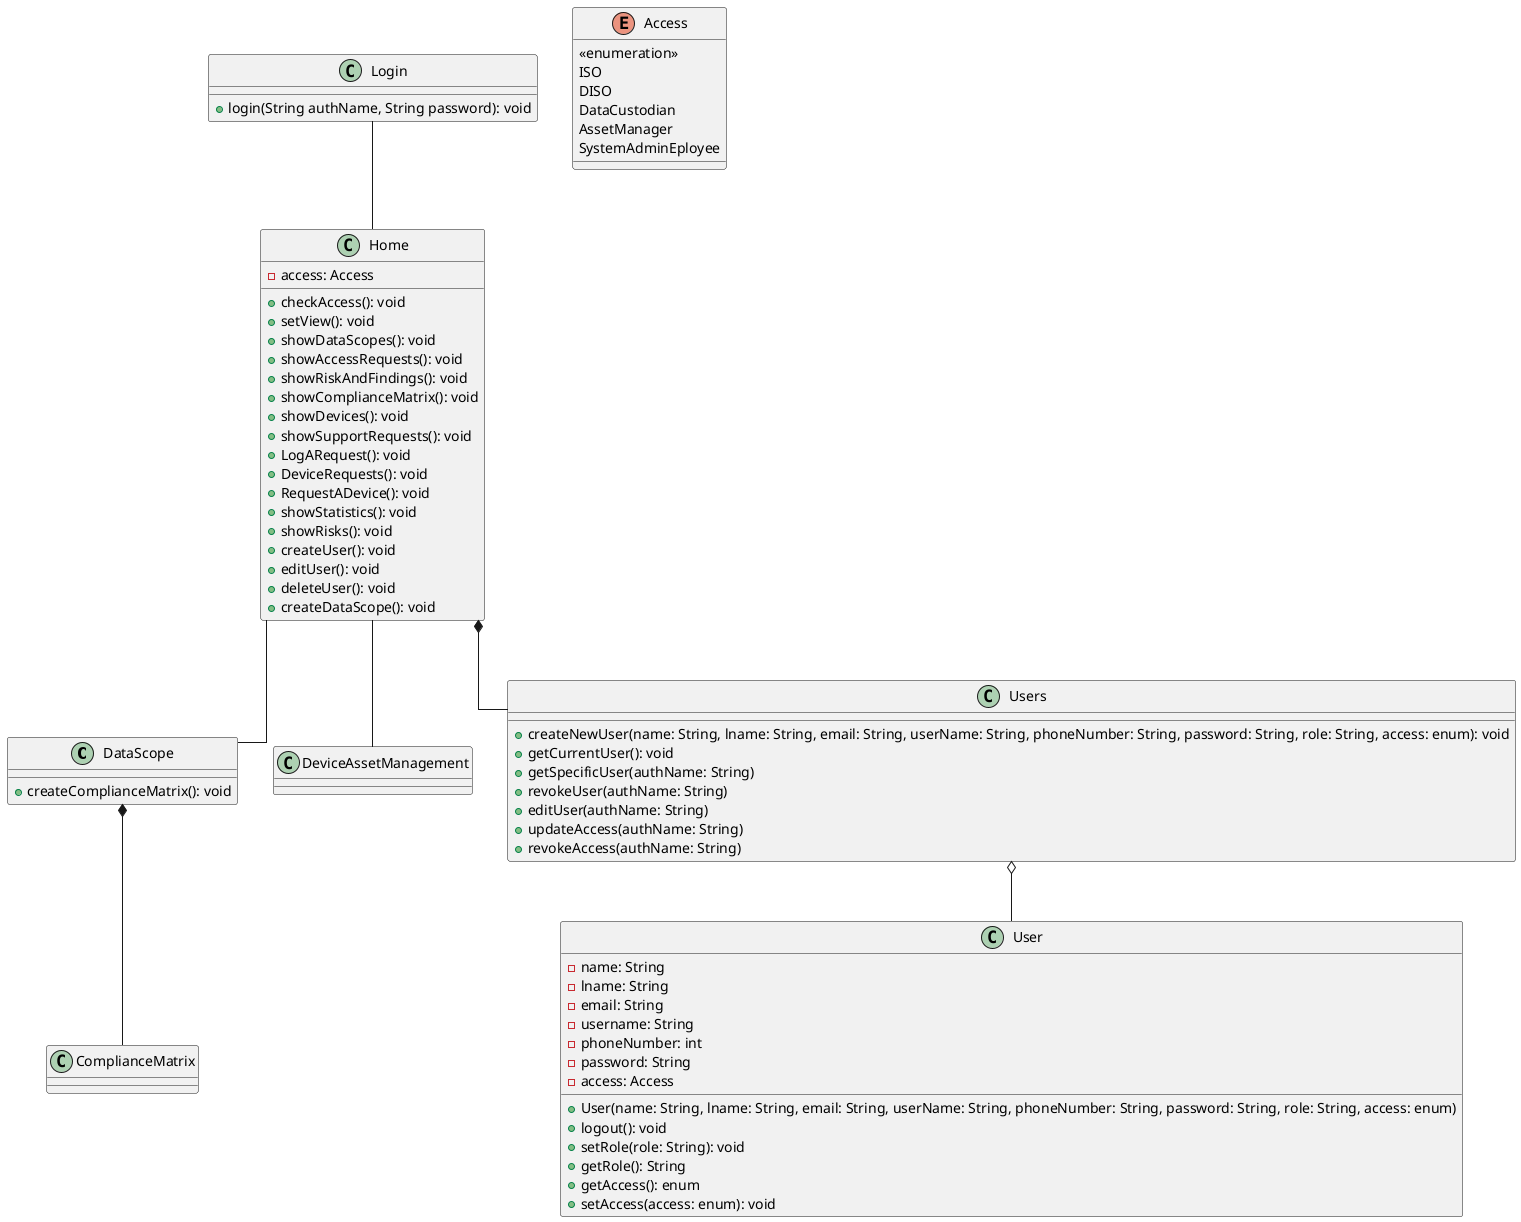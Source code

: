@startuml ClassDiagram
skinparam linetype ortho
'left to right direction
'top to bottom direction
DataScope *-- ComplianceMatrix
Login -- Home
Home -- DeviceAssetManagement
Home *-- Users
Home -- DataScope
Users o-- User 

class Login{
    + login(String authName, String password): void

}
class Home{
    - access: Access
    + checkAccess(): void
    + setView(): void
    + showDataScopes(): void
    + showAccessRequests(): void
    + showRiskAndFindings(): void
    + showComplianceMatrix(): void
    + showDevices(): void
    + showSupportRequests(): void
    + LogARequest(): void
    + DeviceRequests(): void
    + RequestADevice(): void
    + showStatistics(): void
    + showRisks(): void
    + createUser(): void
    + editUser(): void
    + deleteUser(): void
    + createDataScope(): void

}

class DataScope{
    + createComplianceMatrix(): void
}

class Users{
    + createNewUser(name: String, lname: String, email: String, userName: String, phoneNumber: String, password: String, role: String, access: enum): void
    + getCurrentUser(): void 
    + getSpecificUser(authName: String)
    + revokeUser(authName: String)
    + editUser(authName: String)
    '+ addAccess()
    + updateAccess(authName: String)
    + revokeAccess(authName: String)
}
class User{
    - name: String 
    - lname: String 
    - email: String
    - username: String 
    - phoneNumber: int 
    - password: String 
    - access: Access    
    + User(name: String, lname: String, email: String, userName: String, phoneNumber: String, password: String, role: String, access: enum)
    + logout(): void
    + setRole(role: String): void
    + getRole(): String
    + getAccess(): enum
    + setAccess(access: enum): void
    
}

enum Access{
    <<enumeration>>
    ISO
    DISO
    DataCustodian
    AssetManager
    SystemAdminEployee
}